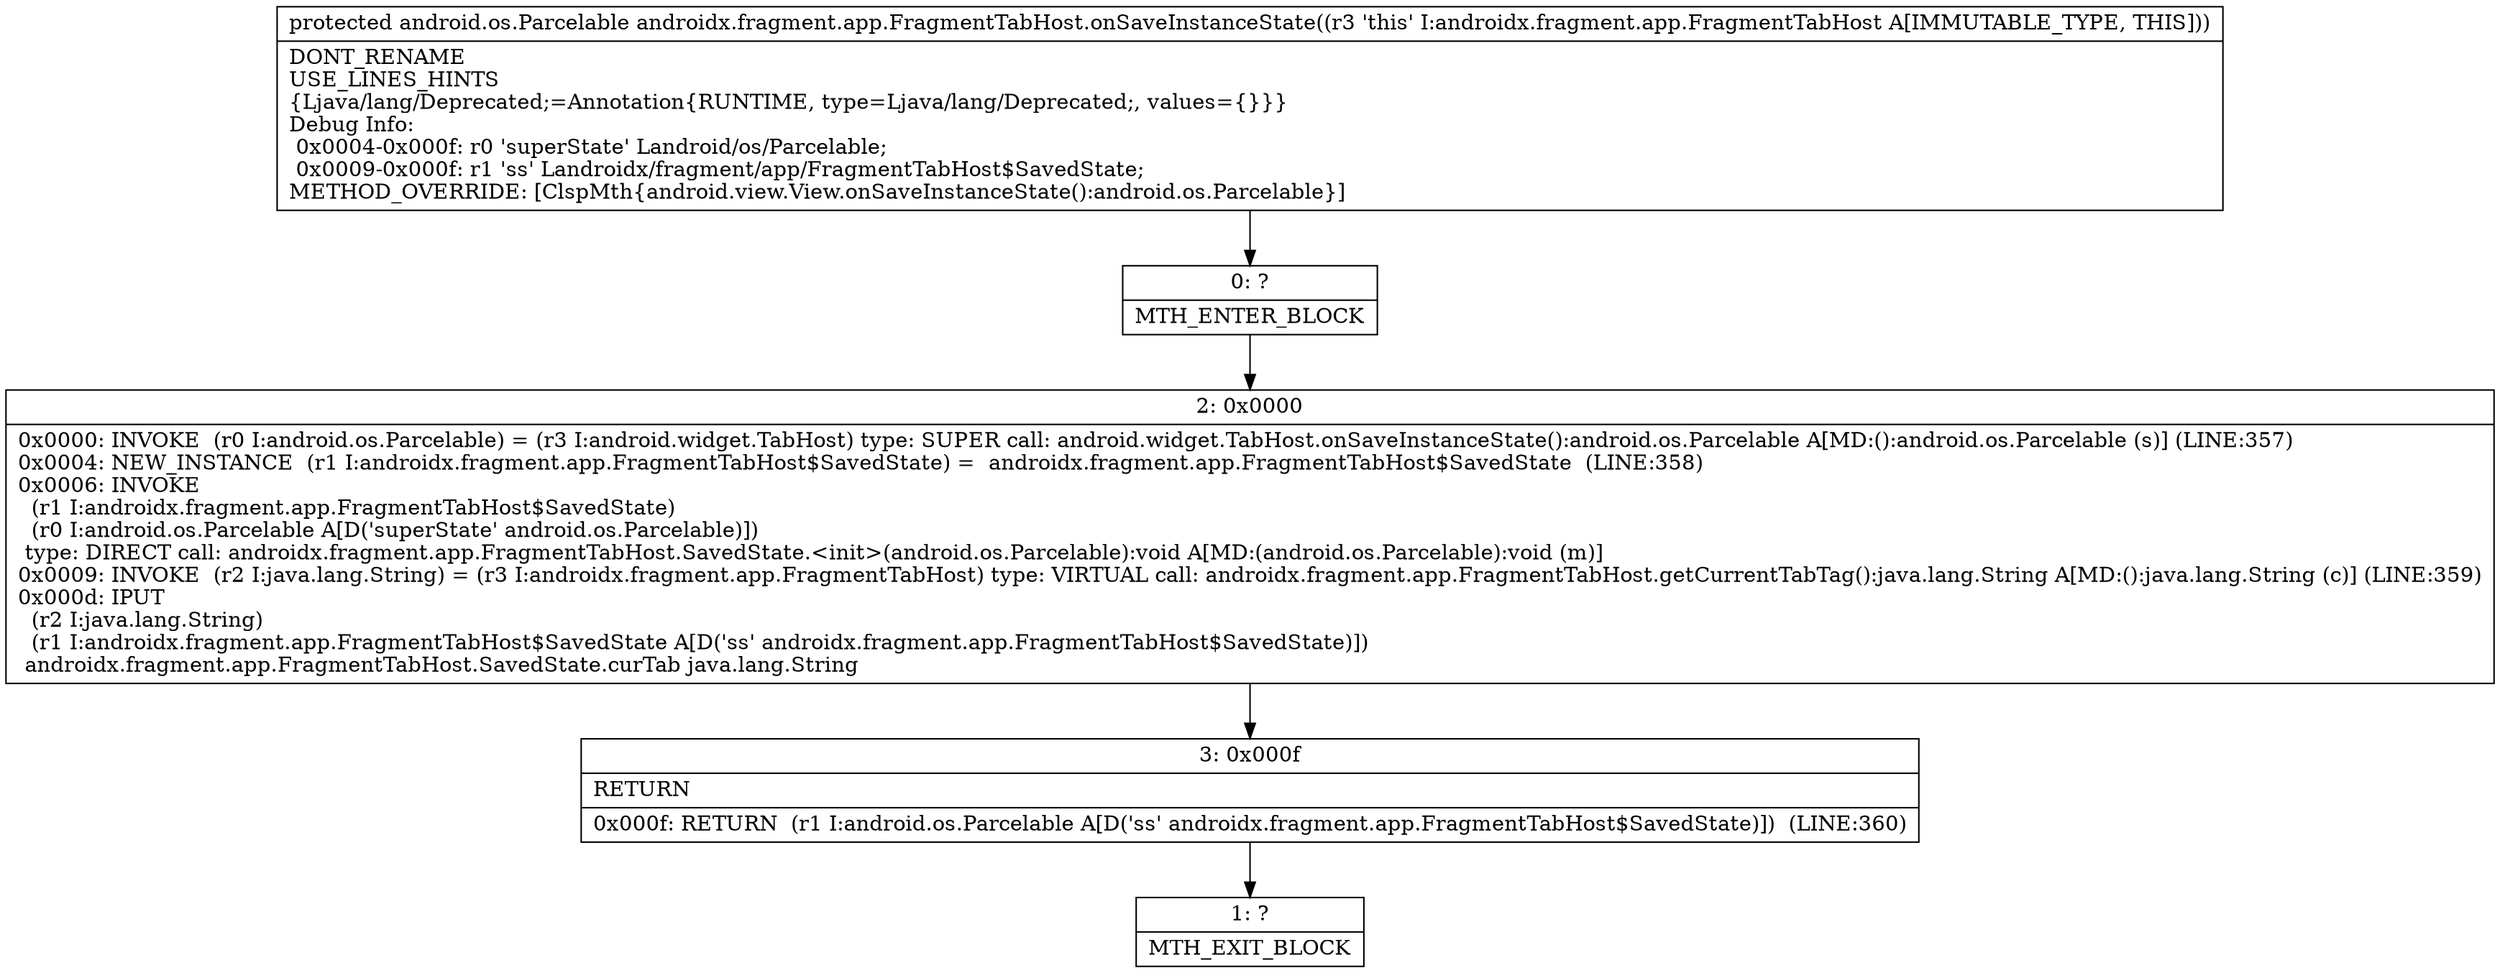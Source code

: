 digraph "CFG forandroidx.fragment.app.FragmentTabHost.onSaveInstanceState()Landroid\/os\/Parcelable;" {
Node_0 [shape=record,label="{0\:\ ?|MTH_ENTER_BLOCK\l}"];
Node_2 [shape=record,label="{2\:\ 0x0000|0x0000: INVOKE  (r0 I:android.os.Parcelable) = (r3 I:android.widget.TabHost) type: SUPER call: android.widget.TabHost.onSaveInstanceState():android.os.Parcelable A[MD:():android.os.Parcelable (s)] (LINE:357)\l0x0004: NEW_INSTANCE  (r1 I:androidx.fragment.app.FragmentTabHost$SavedState) =  androidx.fragment.app.FragmentTabHost$SavedState  (LINE:358)\l0x0006: INVOKE  \l  (r1 I:androidx.fragment.app.FragmentTabHost$SavedState)\l  (r0 I:android.os.Parcelable A[D('superState' android.os.Parcelable)])\l type: DIRECT call: androidx.fragment.app.FragmentTabHost.SavedState.\<init\>(android.os.Parcelable):void A[MD:(android.os.Parcelable):void (m)]\l0x0009: INVOKE  (r2 I:java.lang.String) = (r3 I:androidx.fragment.app.FragmentTabHost) type: VIRTUAL call: androidx.fragment.app.FragmentTabHost.getCurrentTabTag():java.lang.String A[MD:():java.lang.String (c)] (LINE:359)\l0x000d: IPUT  \l  (r2 I:java.lang.String)\l  (r1 I:androidx.fragment.app.FragmentTabHost$SavedState A[D('ss' androidx.fragment.app.FragmentTabHost$SavedState)])\l androidx.fragment.app.FragmentTabHost.SavedState.curTab java.lang.String \l}"];
Node_3 [shape=record,label="{3\:\ 0x000f|RETURN\l|0x000f: RETURN  (r1 I:android.os.Parcelable A[D('ss' androidx.fragment.app.FragmentTabHost$SavedState)])  (LINE:360)\l}"];
Node_1 [shape=record,label="{1\:\ ?|MTH_EXIT_BLOCK\l}"];
MethodNode[shape=record,label="{protected android.os.Parcelable androidx.fragment.app.FragmentTabHost.onSaveInstanceState((r3 'this' I:androidx.fragment.app.FragmentTabHost A[IMMUTABLE_TYPE, THIS]))  | DONT_RENAME\lUSE_LINES_HINTS\l\{Ljava\/lang\/Deprecated;=Annotation\{RUNTIME, type=Ljava\/lang\/Deprecated;, values=\{\}\}\}\lDebug Info:\l  0x0004\-0x000f: r0 'superState' Landroid\/os\/Parcelable;\l  0x0009\-0x000f: r1 'ss' Landroidx\/fragment\/app\/FragmentTabHost$SavedState;\lMETHOD_OVERRIDE: [ClspMth\{android.view.View.onSaveInstanceState():android.os.Parcelable\}]\l}"];
MethodNode -> Node_0;Node_0 -> Node_2;
Node_2 -> Node_3;
Node_3 -> Node_1;
}

